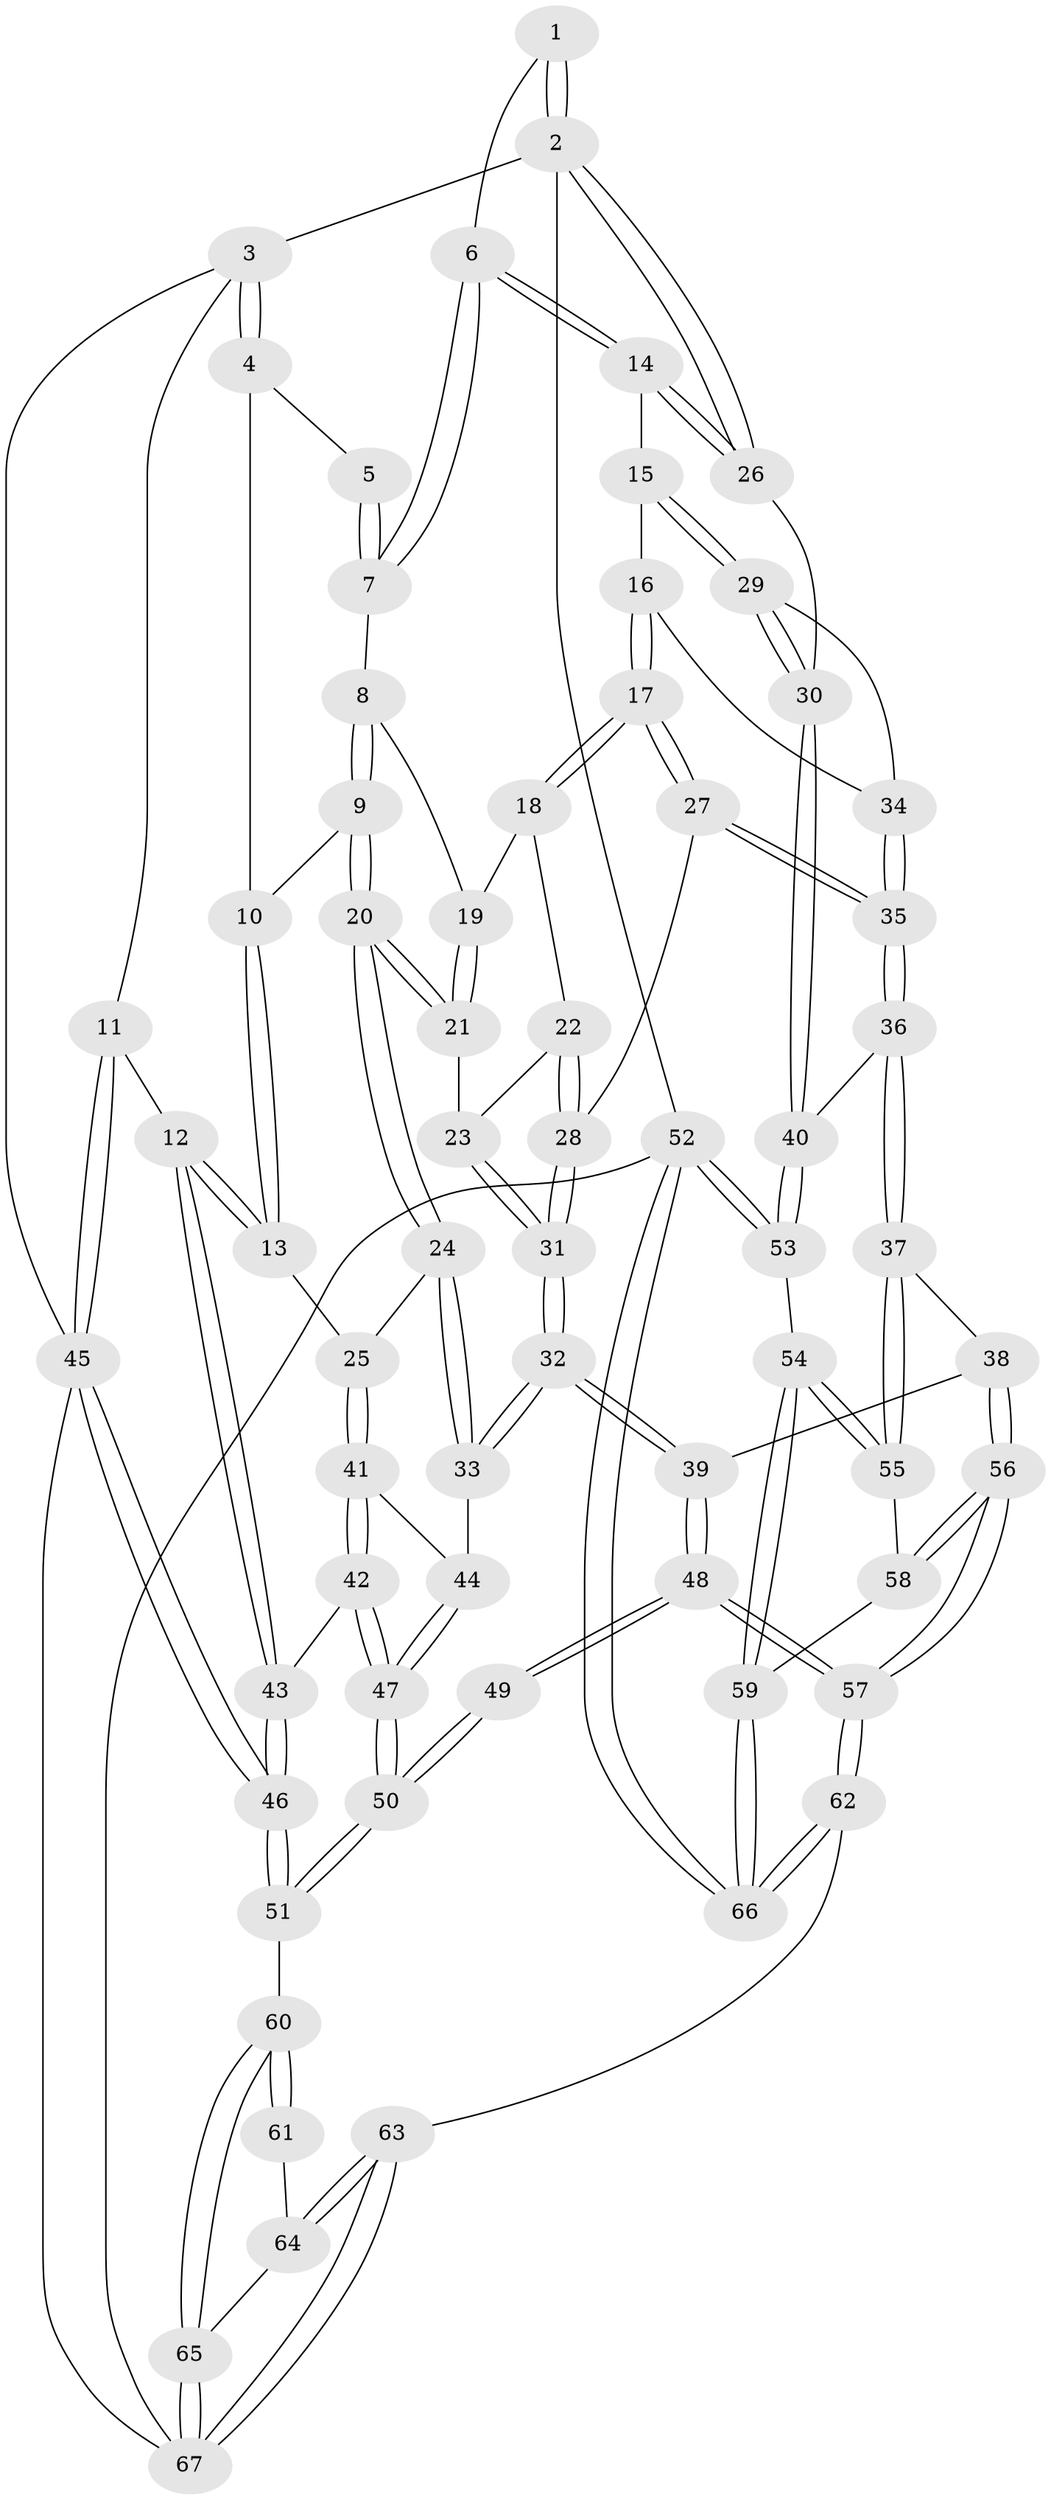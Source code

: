// Generated by graph-tools (version 1.1) at 2025/27/03/09/25 03:27:08]
// undirected, 67 vertices, 164 edges
graph export_dot {
graph [start="1"]
  node [color=gray90,style=filled];
  1 [pos="+0.9500010409974782+0"];
  2 [pos="+1+0"];
  3 [pos="+0+0"];
  4 [pos="+0.38002819960425804+0"];
  5 [pos="+0.45640728504866546+0"];
  6 [pos="+0.7607928123874877+0.14404227191339183"];
  7 [pos="+0.6219073477679324+0.09456634266276914"];
  8 [pos="+0.5649267006064662+0.13532171520461042"];
  9 [pos="+0.424676427900272+0.14217900733185201"];
  10 [pos="+0.37638222454971626+0"];
  11 [pos="+0+0.17066682062710567"];
  12 [pos="+0.061481705581474526+0.2606216187020478"];
  13 [pos="+0.15181539467177968+0.2789850264278873"];
  14 [pos="+0.7667582039064904+0.1641887769072679"];
  15 [pos="+0.7669583077027139+0.18688543458527576"];
  16 [pos="+0.7429005395247154+0.2268710412083595"];
  17 [pos="+0.7045291521860144+0.2799181112779455"];
  18 [pos="+0.5757977466252573+0.2170529187912059"];
  19 [pos="+0.5612692819046642+0.18674306192895684"];
  20 [pos="+0.40073397336995614+0.2359275265820831"];
  21 [pos="+0.4607136809354302+0.2595036591508159"];
  22 [pos="+0.5176853339178676+0.278787722792154"];
  23 [pos="+0.4865537701976652+0.2764161821793617"];
  24 [pos="+0.36859769292932965+0.2576307822439413"];
  25 [pos="+0.19882014990143082+0.3014153920625024"];
  26 [pos="+1+0.1028377308886415"];
  27 [pos="+0.6828225314573811+0.32942059716288563"];
  28 [pos="+0.6640053269039892+0.3371457588850535"];
  29 [pos="+0.97863304331064+0.32800920142240214"];
  30 [pos="+1+0.40909124597149576"];
  31 [pos="+0.5206941852527169+0.4813129419204789"];
  32 [pos="+0.5114618893719586+0.4979584755286462"];
  33 [pos="+0.4757912129207412+0.4945923706800851"];
  34 [pos="+0.8379577207775378+0.36234105767785146"];
  35 [pos="+0.76453160298691+0.444497120745432"];
  36 [pos="+0.7778039900326109+0.4742971493596393"];
  37 [pos="+0.7242246699623056+0.6007183912394701"];
  38 [pos="+0.6294798759268124+0.6128459931117494"];
  39 [pos="+0.5648180558189841+0.5712289175261915"];
  40 [pos="+1+0.43671987278641045"];
  41 [pos="+0.26269275652341967+0.44322388675742974"];
  42 [pos="+0.20378896959611262+0.5816456566179758"];
  43 [pos="+0.11420777683379608+0.5944138363207038"];
  44 [pos="+0.41891975360910716+0.5072432980115422"];
  45 [pos="+0+0.7334751306056411"];
  46 [pos="+0+0.7372101839128667"];
  47 [pos="+0.3120559869118403+0.7071938729798224"];
  48 [pos="+0.3595539284830494+0.7819718503066663"];
  49 [pos="+0.350784114045388+0.7787855758608367"];
  50 [pos="+0.3140863796991819+0.7177407422602049"];
  51 [pos="+0+0.7566721356831096"];
  52 [pos="+1+1"];
  53 [pos="+1+0.6702446116551081"];
  54 [pos="+1+0.6793884989566081"];
  55 [pos="+0.8037009180624345+0.667760690694788"];
  56 [pos="+0.5590971276153252+0.9181828738033094"];
  57 [pos="+0.5530384514055621+0.9335309706795302"];
  58 [pos="+0.7938024188412857+0.706030128445491"];
  59 [pos="+0.8092625479323379+0.9359367538710648"];
  60 [pos="+0.11573982715182587+0.8855785283882414"];
  61 [pos="+0.30378045594487496+0.8186911353585757"];
  62 [pos="+0.6206656978082554+1"];
  63 [pos="+0.4820300538248156+1"];
  64 [pos="+0.27986877620435907+0.9172491234710131"];
  65 [pos="+0.1728882552111328+1"];
  66 [pos="+0.6852467848145862+1"];
  67 [pos="+0.1853102714022555+1"];
  1 -- 2;
  1 -- 2;
  1 -- 6;
  2 -- 3;
  2 -- 26;
  2 -- 26;
  2 -- 52;
  3 -- 4;
  3 -- 4;
  3 -- 11;
  3 -- 45;
  4 -- 5;
  4 -- 10;
  5 -- 7;
  5 -- 7;
  6 -- 7;
  6 -- 7;
  6 -- 14;
  6 -- 14;
  7 -- 8;
  8 -- 9;
  8 -- 9;
  8 -- 19;
  9 -- 10;
  9 -- 20;
  9 -- 20;
  10 -- 13;
  10 -- 13;
  11 -- 12;
  11 -- 45;
  11 -- 45;
  12 -- 13;
  12 -- 13;
  12 -- 43;
  12 -- 43;
  13 -- 25;
  14 -- 15;
  14 -- 26;
  14 -- 26;
  15 -- 16;
  15 -- 29;
  15 -- 29;
  16 -- 17;
  16 -- 17;
  16 -- 34;
  17 -- 18;
  17 -- 18;
  17 -- 27;
  17 -- 27;
  18 -- 19;
  18 -- 22;
  19 -- 21;
  19 -- 21;
  20 -- 21;
  20 -- 21;
  20 -- 24;
  20 -- 24;
  21 -- 23;
  22 -- 23;
  22 -- 28;
  22 -- 28;
  23 -- 31;
  23 -- 31;
  24 -- 25;
  24 -- 33;
  24 -- 33;
  25 -- 41;
  25 -- 41;
  26 -- 30;
  27 -- 28;
  27 -- 35;
  27 -- 35;
  28 -- 31;
  28 -- 31;
  29 -- 30;
  29 -- 30;
  29 -- 34;
  30 -- 40;
  30 -- 40;
  31 -- 32;
  31 -- 32;
  32 -- 33;
  32 -- 33;
  32 -- 39;
  32 -- 39;
  33 -- 44;
  34 -- 35;
  34 -- 35;
  35 -- 36;
  35 -- 36;
  36 -- 37;
  36 -- 37;
  36 -- 40;
  37 -- 38;
  37 -- 55;
  37 -- 55;
  38 -- 39;
  38 -- 56;
  38 -- 56;
  39 -- 48;
  39 -- 48;
  40 -- 53;
  40 -- 53;
  41 -- 42;
  41 -- 42;
  41 -- 44;
  42 -- 43;
  42 -- 47;
  42 -- 47;
  43 -- 46;
  43 -- 46;
  44 -- 47;
  44 -- 47;
  45 -- 46;
  45 -- 46;
  45 -- 67;
  46 -- 51;
  46 -- 51;
  47 -- 50;
  47 -- 50;
  48 -- 49;
  48 -- 49;
  48 -- 57;
  48 -- 57;
  49 -- 50;
  49 -- 50;
  50 -- 51;
  50 -- 51;
  51 -- 60;
  52 -- 53;
  52 -- 53;
  52 -- 66;
  52 -- 66;
  52 -- 67;
  53 -- 54;
  54 -- 55;
  54 -- 55;
  54 -- 59;
  54 -- 59;
  55 -- 58;
  56 -- 57;
  56 -- 57;
  56 -- 58;
  56 -- 58;
  57 -- 62;
  57 -- 62;
  58 -- 59;
  59 -- 66;
  59 -- 66;
  60 -- 61;
  60 -- 61;
  60 -- 65;
  60 -- 65;
  61 -- 64;
  62 -- 63;
  62 -- 66;
  62 -- 66;
  63 -- 64;
  63 -- 64;
  63 -- 67;
  63 -- 67;
  64 -- 65;
  65 -- 67;
  65 -- 67;
}

